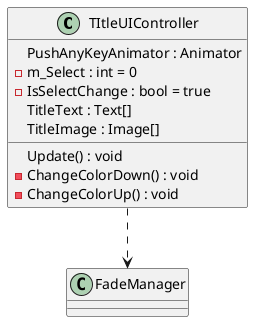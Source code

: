 @startuml
class TItleUIController {
    PushAnyKeyAnimator : Animator
    - m_Select : int = 0
    - IsSelectChange : bool = true
    TitleText : Text[]
    TitleImage : Image[]
    Update() : void
    - ChangeColorDown() : void
    - ChangeColorUp() : void
}
TItleUIController ..> FadeManager
@enduml
